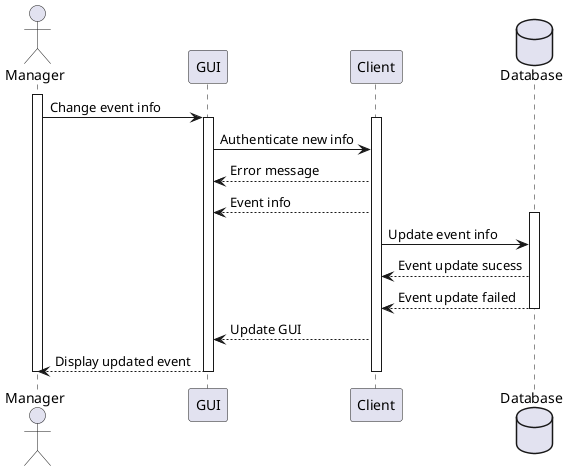 @startuml
actor Manager as M

activate M
M -> GUI : Change event info
activate GUI
activate Client
GUI -> Client : Authenticate new info
Client --> GUI : Error message
Client --> GUI : Event info
database Database
activate Database
Client -> Database : Update event info
Database --> Client : Event update sucess
Database --> Client : Event update failed
deactivate Database
Client --> GUI : Update GUI
GUI --> M : Display updated event
deactivate Client
deactivate GUI
deactivate M

@enduml